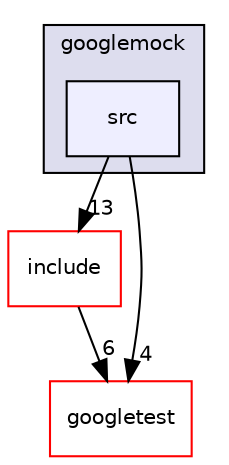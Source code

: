 digraph "str/googletest/googlemock/src" {
  compound=true
  node [ fontsize="10", fontname="Helvetica"];
  edge [ labelfontsize="10", labelfontname="Helvetica"];
  subgraph clusterdir_505c612fa4f60f738c9a61b63d016808 {
    graph [ bgcolor="#ddddee", pencolor="black", label="googlemock" fontname="Helvetica", fontsize="10", URL="dir_505c612fa4f60f738c9a61b63d016808.html"]
  dir_135335dd57086b3ff7f44a1c7015b28a [shape=box, label="src", style="filled", fillcolor="#eeeeff", pencolor="black", URL="dir_135335dd57086b3ff7f44a1c7015b28a.html"];
  }
  dir_bfd8f960a6685d9b5f89c9e706a27e77 [shape=box label="include" fillcolor="white" style="filled" color="red" URL="dir_bfd8f960a6685d9b5f89c9e706a27e77.html"];
  dir_a21a0e80132c4b903f36a071ccc3ec77 [shape=box label="googletest" fillcolor="white" style="filled" color="red" URL="dir_a21a0e80132c4b903f36a071ccc3ec77.html"];
  dir_135335dd57086b3ff7f44a1c7015b28a->dir_bfd8f960a6685d9b5f89c9e706a27e77 [headlabel="13", labeldistance=1.5 headhref="dir_000019_000010.html"];
  dir_135335dd57086b3ff7f44a1c7015b28a->dir_a21a0e80132c4b903f36a071ccc3ec77 [headlabel="4", labeldistance=1.5 headhref="dir_000019_000017.html"];
  dir_bfd8f960a6685d9b5f89c9e706a27e77->dir_a21a0e80132c4b903f36a071ccc3ec77 [headlabel="6", labeldistance=1.5 headhref="dir_000010_000017.html"];
}
